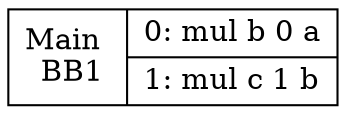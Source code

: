 digraph G {
bb1 [shape=record, label="<B> Main \n BB1 | {<entry>
	0: mul b 0 a 
|<exit>	1: mul c 1 b 
}"];
}
